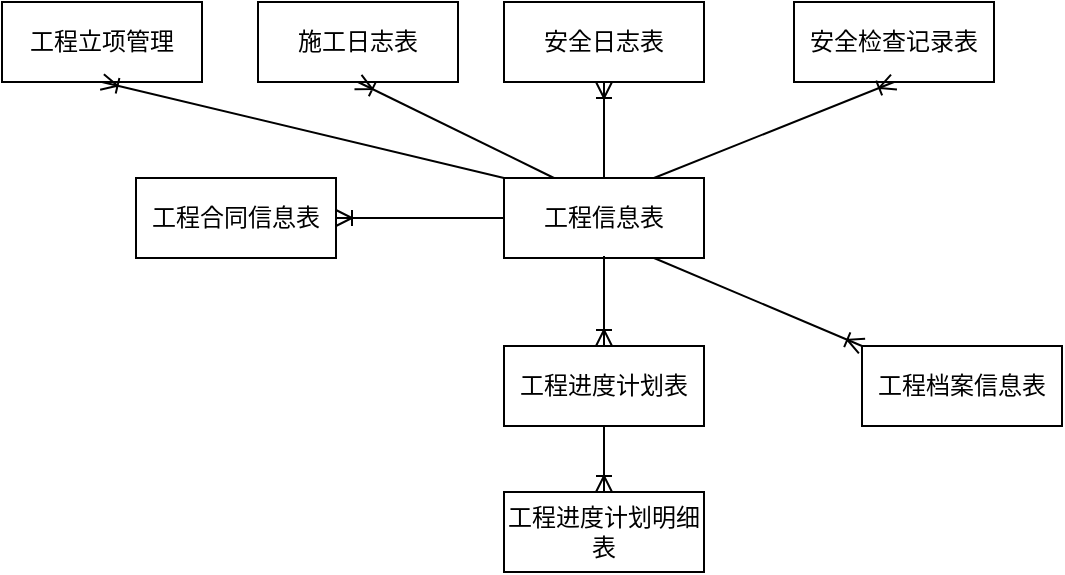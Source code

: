 <mxfile version="14.1.9" type="github">
  <diagram id="R2lEEEUBdFMjLlhIrx00" name="Page-1">
    <mxGraphModel dx="1605" dy="483" grid="0" gridSize="10" guides="1" tooltips="1" connect="1" arrows="1" fold="1" page="0" pageScale="1" pageWidth="850" pageHeight="1100" math="0" shadow="0" extFonts="Permanent Marker^https://fonts.googleapis.com/css?family=Permanent+Marker">
      <root>
        <mxCell id="0" />
        <mxCell id="1" parent="0" />
        <mxCell id="79mZ_QBFB2y2N6wFymqC-1" value="工程信息表" style="whiteSpace=wrap;html=1;align=center;fontFamily=仿宋;" parent="1" vertex="1">
          <mxGeometry x="20" y="125" width="100" height="40" as="geometry" />
        </mxCell>
        <mxCell id="79mZ_QBFB2y2N6wFymqC-2" value="施工日志表" style="whiteSpace=wrap;html=1;align=center;fontFamily=仿宋;" parent="1" vertex="1">
          <mxGeometry x="-103" y="37" width="100" height="40" as="geometry" />
        </mxCell>
        <mxCell id="79mZ_QBFB2y2N6wFymqC-3" value="安全日志表" style="whiteSpace=wrap;html=1;align=center;fontFamily=仿宋;" parent="1" vertex="1">
          <mxGeometry x="20" y="37" width="100" height="40" as="geometry" />
        </mxCell>
        <mxCell id="79mZ_QBFB2y2N6wFymqC-4" value="安全检查记录表" style="whiteSpace=wrap;html=1;align=center;fontFamily=仿宋;" parent="1" vertex="1">
          <mxGeometry x="165" y="37" width="100" height="40" as="geometry" />
        </mxCell>
        <mxCell id="79mZ_QBFB2y2N6wFymqC-5" value="工程进度计划表" style="whiteSpace=wrap;html=1;align=center;fontFamily=仿宋;" parent="1" vertex="1">
          <mxGeometry x="20" y="209" width="100" height="40" as="geometry" />
        </mxCell>
        <mxCell id="79mZ_QBFB2y2N6wFymqC-6" value="工程进度计划明细表" style="whiteSpace=wrap;html=1;align=center;fontFamily=仿宋;" parent="1" vertex="1">
          <mxGeometry x="20" y="282" width="100" height="40" as="geometry" />
        </mxCell>
        <mxCell id="79mZ_QBFB2y2N6wFymqC-7" value="工程合同信息表" style="whiteSpace=wrap;html=1;align=center;fontFamily=仿宋;" parent="1" vertex="1">
          <mxGeometry x="-164" y="125" width="100" height="40" as="geometry" />
        </mxCell>
        <mxCell id="79mZ_QBFB2y2N6wFymqC-8" value="工程档案信息表" style="whiteSpace=wrap;html=1;align=center;fontFamily=仿宋;" parent="1" vertex="1">
          <mxGeometry x="199" y="209" width="100" height="40" as="geometry" />
        </mxCell>
        <mxCell id="Z_PvLo9h6I0z9xEGAcHB-1" value="" style="fontSize=12;html=1;endArrow=ERoneToMany;exitX=0;exitY=0.5;exitDx=0;exitDy=0;fontFamily=仿宋;" edge="1" parent="1" source="79mZ_QBFB2y2N6wFymqC-1" target="79mZ_QBFB2y2N6wFymqC-7">
          <mxGeometry width="100" height="100" relative="1" as="geometry">
            <mxPoint x="12" y="146" as="sourcePoint" />
            <mxPoint x="-33" y="201" as="targetPoint" />
          </mxGeometry>
        </mxCell>
        <mxCell id="Z_PvLo9h6I0z9xEGAcHB-2" value="" style="fontSize=12;html=1;endArrow=ERoneToMany;exitX=0.5;exitY=0.975;exitDx=0;exitDy=0;exitPerimeter=0;entryX=0.5;entryY=0;entryDx=0;entryDy=0;fontFamily=仿宋;" edge="1" parent="1" source="79mZ_QBFB2y2N6wFymqC-1" target="79mZ_QBFB2y2N6wFymqC-5">
          <mxGeometry width="100" height="100" relative="1" as="geometry">
            <mxPoint x="185" y="424" as="sourcePoint" />
            <mxPoint x="285" y="324" as="targetPoint" />
          </mxGeometry>
        </mxCell>
        <mxCell id="Z_PvLo9h6I0z9xEGAcHB-3" value="" style="fontSize=12;html=1;endArrow=ERoneToMany;exitX=0.5;exitY=1;exitDx=0;exitDy=0;entryX=0.5;entryY=0;entryDx=0;entryDy=0;fontFamily=仿宋;" edge="1" parent="1" source="79mZ_QBFB2y2N6wFymqC-5" target="79mZ_QBFB2y2N6wFymqC-6">
          <mxGeometry width="100" height="100" relative="1" as="geometry">
            <mxPoint x="179" y="401" as="sourcePoint" />
            <mxPoint x="279" y="301" as="targetPoint" />
          </mxGeometry>
        </mxCell>
        <mxCell id="Z_PvLo9h6I0z9xEGAcHB-4" value="" style="fontSize=12;html=1;endArrow=ERoneToMany;exitX=0.75;exitY=1;exitDx=0;exitDy=0;entryX=0;entryY=0;entryDx=0;entryDy=0;fontFamily=仿宋;" edge="1" parent="1" source="79mZ_QBFB2y2N6wFymqC-1" target="79mZ_QBFB2y2N6wFymqC-8">
          <mxGeometry width="100" height="100" relative="1" as="geometry">
            <mxPoint x="300" y="429" as="sourcePoint" />
            <mxPoint x="400" y="329" as="targetPoint" />
          </mxGeometry>
        </mxCell>
        <mxCell id="Z_PvLo9h6I0z9xEGAcHB-5" value="" style="fontSize=12;html=1;endArrow=ERoneToMany;entryX=0.5;entryY=1;entryDx=0;entryDy=0;exitX=0.25;exitY=0;exitDx=0;exitDy=0;fontFamily=仿宋;" edge="1" parent="1" source="79mZ_QBFB2y2N6wFymqC-1" target="79mZ_QBFB2y2N6wFymqC-2">
          <mxGeometry width="100" height="100" relative="1" as="geometry">
            <mxPoint x="-13" y="102" as="sourcePoint" />
            <mxPoint x="98" y="46" as="targetPoint" />
          </mxGeometry>
        </mxCell>
        <mxCell id="Z_PvLo9h6I0z9xEGAcHB-6" value="" style="fontSize=12;html=1;endArrow=ERoneToMany;entryX=0.5;entryY=1;entryDx=0;entryDy=0;exitX=0.5;exitY=0;exitDx=0;exitDy=0;fontFamily=仿宋;" edge="1" parent="1" source="79mZ_QBFB2y2N6wFymqC-1" target="79mZ_QBFB2y2N6wFymqC-3">
          <mxGeometry width="100" height="100" relative="1" as="geometry">
            <mxPoint x="69" y="119" as="sourcePoint" />
            <mxPoint x="384" y="95" as="targetPoint" />
          </mxGeometry>
        </mxCell>
        <mxCell id="Z_PvLo9h6I0z9xEGAcHB-8" value="" style="fontSize=12;html=1;endArrow=ERoneToMany;exitX=0.75;exitY=0;exitDx=0;exitDy=0;entryX=0.5;entryY=1;entryDx=0;entryDy=0;fontFamily=仿宋;" edge="1" parent="1" source="79mZ_QBFB2y2N6wFymqC-1" target="79mZ_QBFB2y2N6wFymqC-4">
          <mxGeometry width="100" height="100" relative="1" as="geometry">
            <mxPoint x="288" y="166" as="sourcePoint" />
            <mxPoint x="388" y="66" as="targetPoint" />
          </mxGeometry>
        </mxCell>
        <mxCell id="Z_PvLo9h6I0z9xEGAcHB-9" value="工程立项管理" style="whiteSpace=wrap;html=1;align=center;fontFamily=仿宋;" vertex="1" parent="1">
          <mxGeometry x="-231" y="37" width="100" height="40" as="geometry" />
        </mxCell>
        <mxCell id="Z_PvLo9h6I0z9xEGAcHB-11" value="" style="fontSize=12;html=1;endArrow=ERoneToMany;entryX=0.5;entryY=1;entryDx=0;entryDy=0;exitX=0;exitY=0;exitDx=0;exitDy=0;fontFamily=仿宋;" edge="1" parent="1" source="79mZ_QBFB2y2N6wFymqC-1" target="Z_PvLo9h6I0z9xEGAcHB-9">
          <mxGeometry width="100" height="100" relative="1" as="geometry">
            <mxPoint x="21" y="124" as="sourcePoint" />
            <mxPoint x="-80" y="225" as="targetPoint" />
          </mxGeometry>
        </mxCell>
      </root>
    </mxGraphModel>
  </diagram>
</mxfile>
